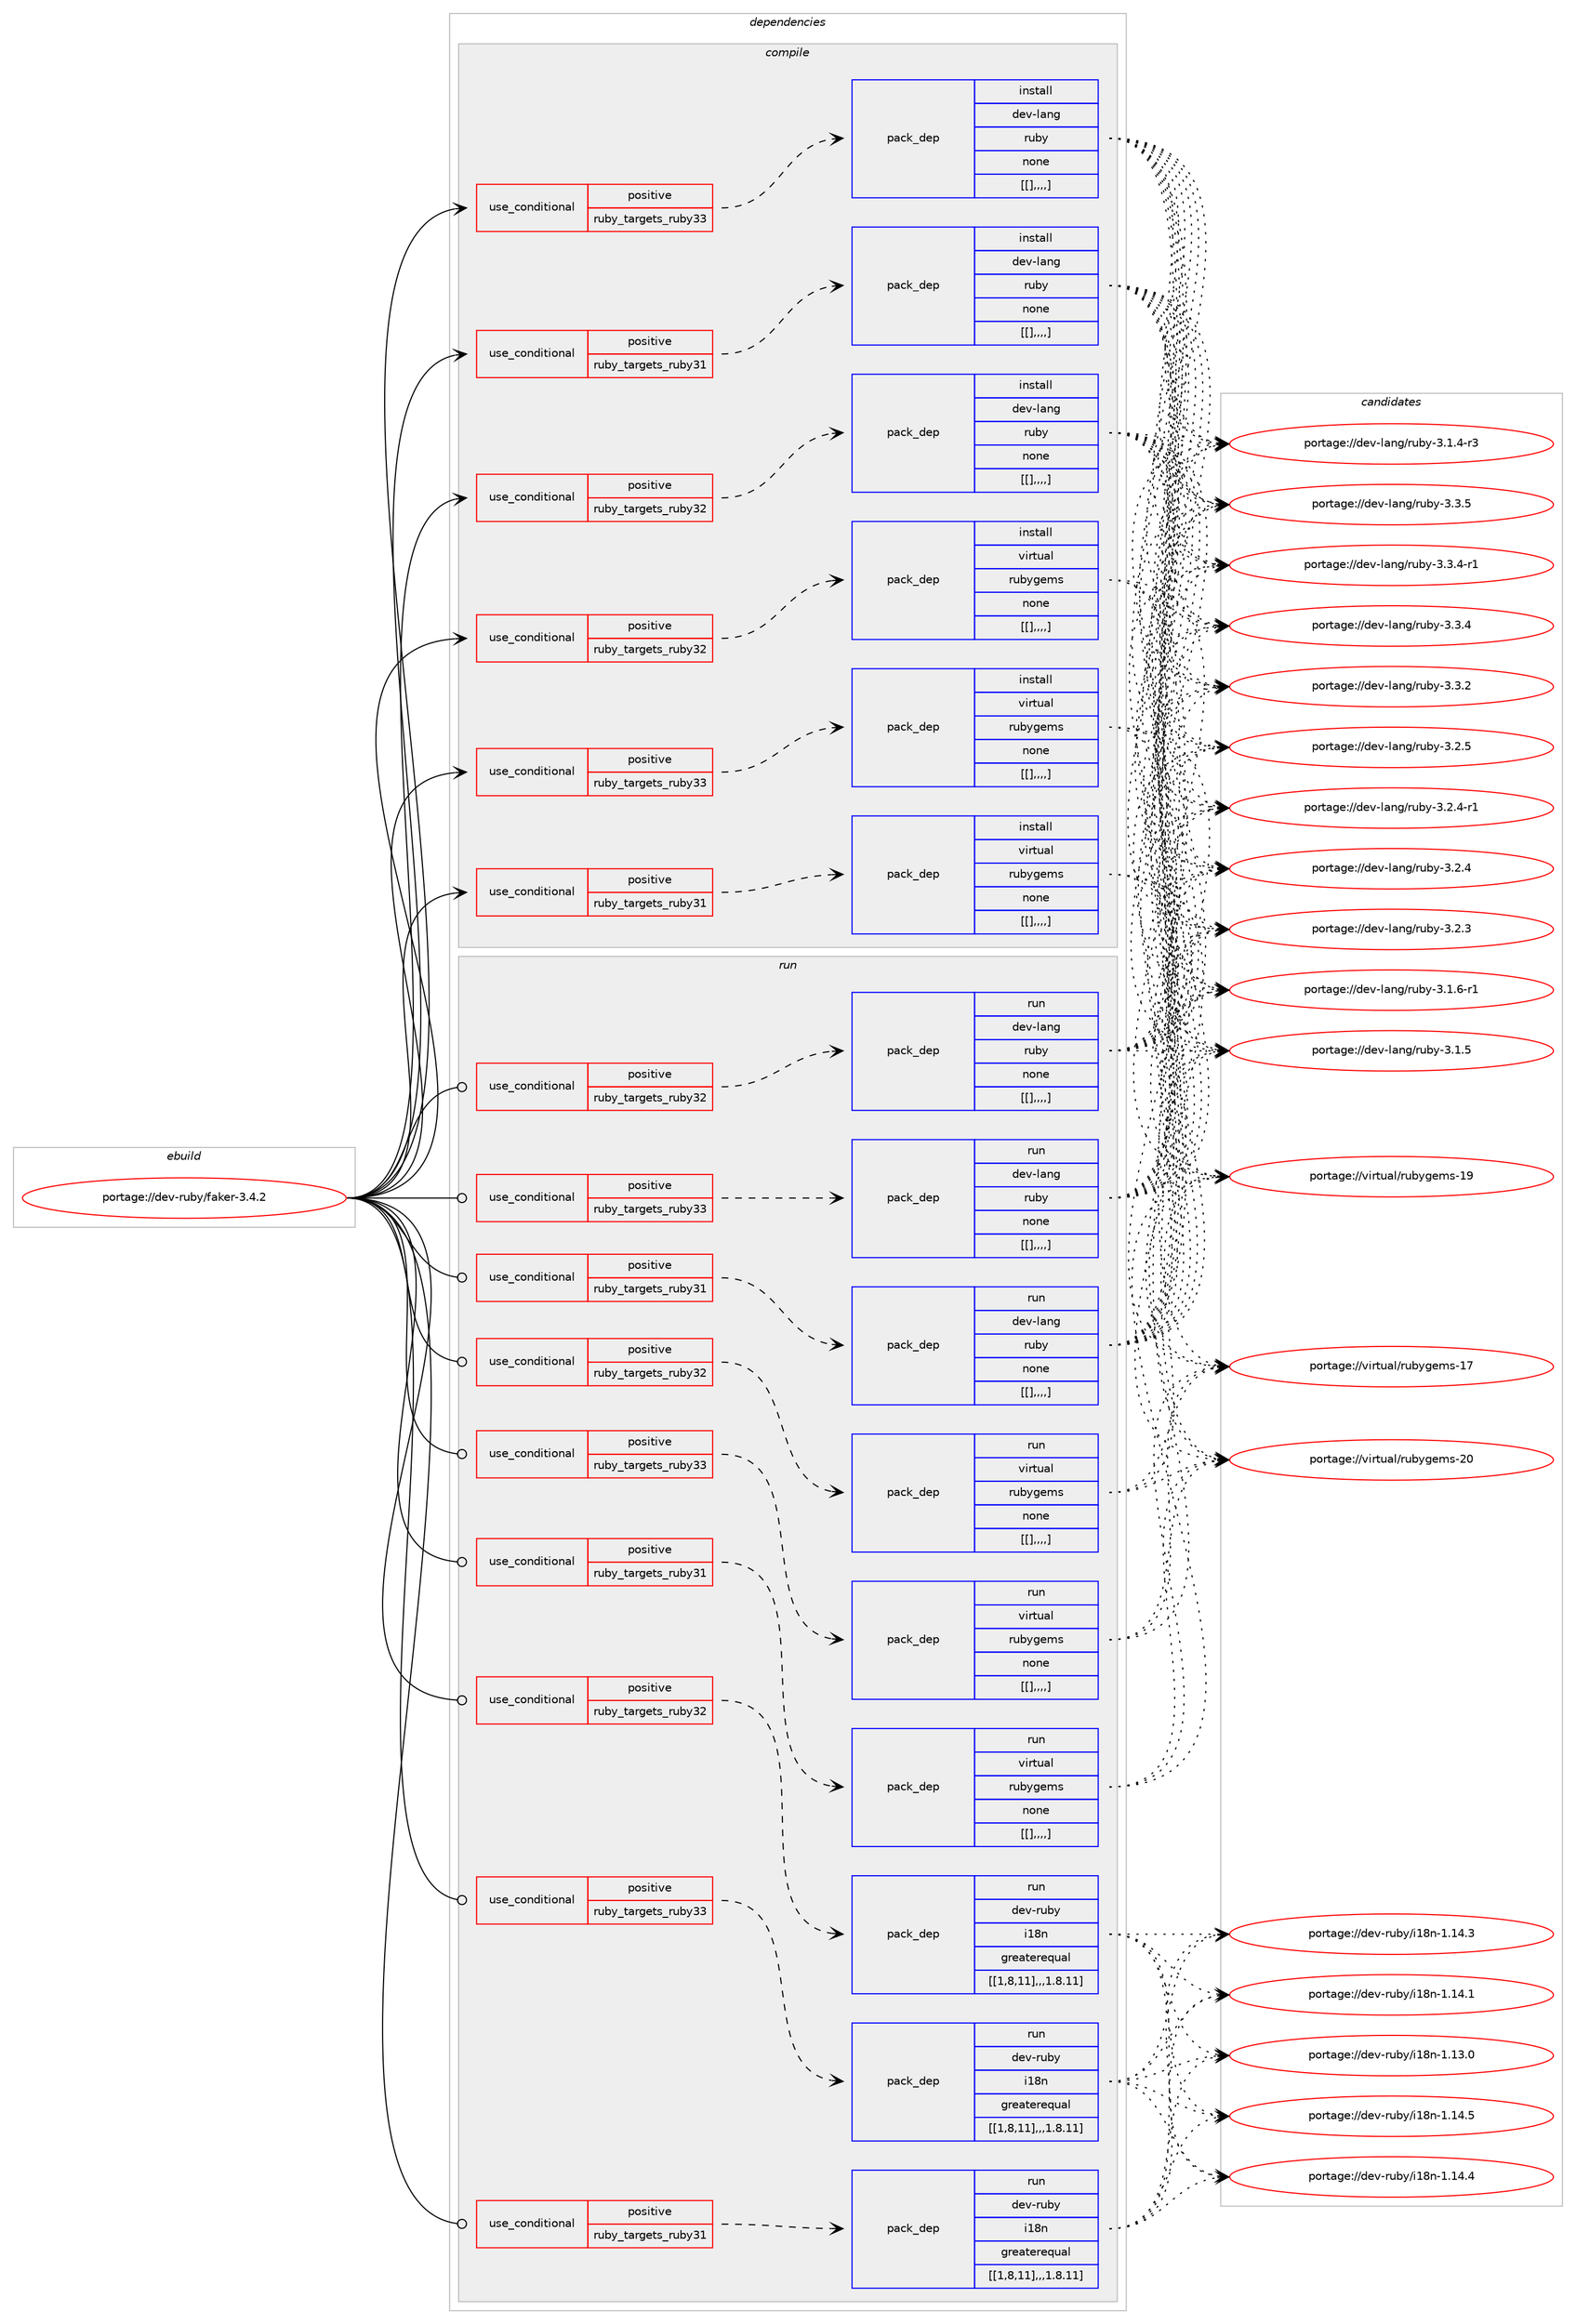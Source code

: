 digraph prolog {

# *************
# Graph options
# *************

newrank=true;
concentrate=true;
compound=true;
graph [rankdir=LR,fontname=Helvetica,fontsize=10,ranksep=1.5];#, ranksep=2.5, nodesep=0.2];
edge  [arrowhead=vee];
node  [fontname=Helvetica,fontsize=10];

# **********
# The ebuild
# **********

subgraph cluster_leftcol {
color=gray;
label=<<i>ebuild</i>>;
id [label="portage://dev-ruby/faker-3.4.2", color=red, width=4, href="../dev-ruby/faker-3.4.2.svg"];
}

# ****************
# The dependencies
# ****************

subgraph cluster_midcol {
color=gray;
label=<<i>dependencies</i>>;
subgraph cluster_compile {
fillcolor="#eeeeee";
style=filled;
label=<<i>compile</i>>;
subgraph cond48585 {
dependency185509 [label=<<TABLE BORDER="0" CELLBORDER="1" CELLSPACING="0" CELLPADDING="4"><TR><TD ROWSPAN="3" CELLPADDING="10">use_conditional</TD></TR><TR><TD>positive</TD></TR><TR><TD>ruby_targets_ruby31</TD></TR></TABLE>>, shape=none, color=red];
subgraph pack135617 {
dependency185510 [label=<<TABLE BORDER="0" CELLBORDER="1" CELLSPACING="0" CELLPADDING="4" WIDTH="220"><TR><TD ROWSPAN="6" CELLPADDING="30">pack_dep</TD></TR><TR><TD WIDTH="110">install</TD></TR><TR><TD>dev-lang</TD></TR><TR><TD>ruby</TD></TR><TR><TD>none</TD></TR><TR><TD>[[],,,,]</TD></TR></TABLE>>, shape=none, color=blue];
}
dependency185509:e -> dependency185510:w [weight=20,style="dashed",arrowhead="vee"];
}
id:e -> dependency185509:w [weight=20,style="solid",arrowhead="vee"];
subgraph cond48586 {
dependency185511 [label=<<TABLE BORDER="0" CELLBORDER="1" CELLSPACING="0" CELLPADDING="4"><TR><TD ROWSPAN="3" CELLPADDING="10">use_conditional</TD></TR><TR><TD>positive</TD></TR><TR><TD>ruby_targets_ruby31</TD></TR></TABLE>>, shape=none, color=red];
subgraph pack135618 {
dependency185512 [label=<<TABLE BORDER="0" CELLBORDER="1" CELLSPACING="0" CELLPADDING="4" WIDTH="220"><TR><TD ROWSPAN="6" CELLPADDING="30">pack_dep</TD></TR><TR><TD WIDTH="110">install</TD></TR><TR><TD>virtual</TD></TR><TR><TD>rubygems</TD></TR><TR><TD>none</TD></TR><TR><TD>[[],,,,]</TD></TR></TABLE>>, shape=none, color=blue];
}
dependency185511:e -> dependency185512:w [weight=20,style="dashed",arrowhead="vee"];
}
id:e -> dependency185511:w [weight=20,style="solid",arrowhead="vee"];
subgraph cond48587 {
dependency185513 [label=<<TABLE BORDER="0" CELLBORDER="1" CELLSPACING="0" CELLPADDING="4"><TR><TD ROWSPAN="3" CELLPADDING="10">use_conditional</TD></TR><TR><TD>positive</TD></TR><TR><TD>ruby_targets_ruby32</TD></TR></TABLE>>, shape=none, color=red];
subgraph pack135619 {
dependency185514 [label=<<TABLE BORDER="0" CELLBORDER="1" CELLSPACING="0" CELLPADDING="4" WIDTH="220"><TR><TD ROWSPAN="6" CELLPADDING="30">pack_dep</TD></TR><TR><TD WIDTH="110">install</TD></TR><TR><TD>dev-lang</TD></TR><TR><TD>ruby</TD></TR><TR><TD>none</TD></TR><TR><TD>[[],,,,]</TD></TR></TABLE>>, shape=none, color=blue];
}
dependency185513:e -> dependency185514:w [weight=20,style="dashed",arrowhead="vee"];
}
id:e -> dependency185513:w [weight=20,style="solid",arrowhead="vee"];
subgraph cond48588 {
dependency185515 [label=<<TABLE BORDER="0" CELLBORDER="1" CELLSPACING="0" CELLPADDING="4"><TR><TD ROWSPAN="3" CELLPADDING="10">use_conditional</TD></TR><TR><TD>positive</TD></TR><TR><TD>ruby_targets_ruby32</TD></TR></TABLE>>, shape=none, color=red];
subgraph pack135620 {
dependency185516 [label=<<TABLE BORDER="0" CELLBORDER="1" CELLSPACING="0" CELLPADDING="4" WIDTH="220"><TR><TD ROWSPAN="6" CELLPADDING="30">pack_dep</TD></TR><TR><TD WIDTH="110">install</TD></TR><TR><TD>virtual</TD></TR><TR><TD>rubygems</TD></TR><TR><TD>none</TD></TR><TR><TD>[[],,,,]</TD></TR></TABLE>>, shape=none, color=blue];
}
dependency185515:e -> dependency185516:w [weight=20,style="dashed",arrowhead="vee"];
}
id:e -> dependency185515:w [weight=20,style="solid",arrowhead="vee"];
subgraph cond48589 {
dependency185517 [label=<<TABLE BORDER="0" CELLBORDER="1" CELLSPACING="0" CELLPADDING="4"><TR><TD ROWSPAN="3" CELLPADDING="10">use_conditional</TD></TR><TR><TD>positive</TD></TR><TR><TD>ruby_targets_ruby33</TD></TR></TABLE>>, shape=none, color=red];
subgraph pack135621 {
dependency185518 [label=<<TABLE BORDER="0" CELLBORDER="1" CELLSPACING="0" CELLPADDING="4" WIDTH="220"><TR><TD ROWSPAN="6" CELLPADDING="30">pack_dep</TD></TR><TR><TD WIDTH="110">install</TD></TR><TR><TD>dev-lang</TD></TR><TR><TD>ruby</TD></TR><TR><TD>none</TD></TR><TR><TD>[[],,,,]</TD></TR></TABLE>>, shape=none, color=blue];
}
dependency185517:e -> dependency185518:w [weight=20,style="dashed",arrowhead="vee"];
}
id:e -> dependency185517:w [weight=20,style="solid",arrowhead="vee"];
subgraph cond48590 {
dependency185519 [label=<<TABLE BORDER="0" CELLBORDER="1" CELLSPACING="0" CELLPADDING="4"><TR><TD ROWSPAN="3" CELLPADDING="10">use_conditional</TD></TR><TR><TD>positive</TD></TR><TR><TD>ruby_targets_ruby33</TD></TR></TABLE>>, shape=none, color=red];
subgraph pack135622 {
dependency185520 [label=<<TABLE BORDER="0" CELLBORDER="1" CELLSPACING="0" CELLPADDING="4" WIDTH="220"><TR><TD ROWSPAN="6" CELLPADDING="30">pack_dep</TD></TR><TR><TD WIDTH="110">install</TD></TR><TR><TD>virtual</TD></TR><TR><TD>rubygems</TD></TR><TR><TD>none</TD></TR><TR><TD>[[],,,,]</TD></TR></TABLE>>, shape=none, color=blue];
}
dependency185519:e -> dependency185520:w [weight=20,style="dashed",arrowhead="vee"];
}
id:e -> dependency185519:w [weight=20,style="solid",arrowhead="vee"];
}
subgraph cluster_compileandrun {
fillcolor="#eeeeee";
style=filled;
label=<<i>compile and run</i>>;
}
subgraph cluster_run {
fillcolor="#eeeeee";
style=filled;
label=<<i>run</i>>;
subgraph cond48591 {
dependency185521 [label=<<TABLE BORDER="0" CELLBORDER="1" CELLSPACING="0" CELLPADDING="4"><TR><TD ROWSPAN="3" CELLPADDING="10">use_conditional</TD></TR><TR><TD>positive</TD></TR><TR><TD>ruby_targets_ruby31</TD></TR></TABLE>>, shape=none, color=red];
subgraph pack135623 {
dependency185522 [label=<<TABLE BORDER="0" CELLBORDER="1" CELLSPACING="0" CELLPADDING="4" WIDTH="220"><TR><TD ROWSPAN="6" CELLPADDING="30">pack_dep</TD></TR><TR><TD WIDTH="110">run</TD></TR><TR><TD>dev-lang</TD></TR><TR><TD>ruby</TD></TR><TR><TD>none</TD></TR><TR><TD>[[],,,,]</TD></TR></TABLE>>, shape=none, color=blue];
}
dependency185521:e -> dependency185522:w [weight=20,style="dashed",arrowhead="vee"];
}
id:e -> dependency185521:w [weight=20,style="solid",arrowhead="odot"];
subgraph cond48592 {
dependency185523 [label=<<TABLE BORDER="0" CELLBORDER="1" CELLSPACING="0" CELLPADDING="4"><TR><TD ROWSPAN="3" CELLPADDING="10">use_conditional</TD></TR><TR><TD>positive</TD></TR><TR><TD>ruby_targets_ruby31</TD></TR></TABLE>>, shape=none, color=red];
subgraph pack135624 {
dependency185524 [label=<<TABLE BORDER="0" CELLBORDER="1" CELLSPACING="0" CELLPADDING="4" WIDTH="220"><TR><TD ROWSPAN="6" CELLPADDING="30">pack_dep</TD></TR><TR><TD WIDTH="110">run</TD></TR><TR><TD>dev-ruby</TD></TR><TR><TD>i18n</TD></TR><TR><TD>greaterequal</TD></TR><TR><TD>[[1,8,11],,,1.8.11]</TD></TR></TABLE>>, shape=none, color=blue];
}
dependency185523:e -> dependency185524:w [weight=20,style="dashed",arrowhead="vee"];
}
id:e -> dependency185523:w [weight=20,style="solid",arrowhead="odot"];
subgraph cond48593 {
dependency185525 [label=<<TABLE BORDER="0" CELLBORDER="1" CELLSPACING="0" CELLPADDING="4"><TR><TD ROWSPAN="3" CELLPADDING="10">use_conditional</TD></TR><TR><TD>positive</TD></TR><TR><TD>ruby_targets_ruby31</TD></TR></TABLE>>, shape=none, color=red];
subgraph pack135625 {
dependency185526 [label=<<TABLE BORDER="0" CELLBORDER="1" CELLSPACING="0" CELLPADDING="4" WIDTH="220"><TR><TD ROWSPAN="6" CELLPADDING="30">pack_dep</TD></TR><TR><TD WIDTH="110">run</TD></TR><TR><TD>virtual</TD></TR><TR><TD>rubygems</TD></TR><TR><TD>none</TD></TR><TR><TD>[[],,,,]</TD></TR></TABLE>>, shape=none, color=blue];
}
dependency185525:e -> dependency185526:w [weight=20,style="dashed",arrowhead="vee"];
}
id:e -> dependency185525:w [weight=20,style="solid",arrowhead="odot"];
subgraph cond48594 {
dependency185527 [label=<<TABLE BORDER="0" CELLBORDER="1" CELLSPACING="0" CELLPADDING="4"><TR><TD ROWSPAN="3" CELLPADDING="10">use_conditional</TD></TR><TR><TD>positive</TD></TR><TR><TD>ruby_targets_ruby32</TD></TR></TABLE>>, shape=none, color=red];
subgraph pack135626 {
dependency185528 [label=<<TABLE BORDER="0" CELLBORDER="1" CELLSPACING="0" CELLPADDING="4" WIDTH="220"><TR><TD ROWSPAN="6" CELLPADDING="30">pack_dep</TD></TR><TR><TD WIDTH="110">run</TD></TR><TR><TD>dev-lang</TD></TR><TR><TD>ruby</TD></TR><TR><TD>none</TD></TR><TR><TD>[[],,,,]</TD></TR></TABLE>>, shape=none, color=blue];
}
dependency185527:e -> dependency185528:w [weight=20,style="dashed",arrowhead="vee"];
}
id:e -> dependency185527:w [weight=20,style="solid",arrowhead="odot"];
subgraph cond48595 {
dependency185529 [label=<<TABLE BORDER="0" CELLBORDER="1" CELLSPACING="0" CELLPADDING="4"><TR><TD ROWSPAN="3" CELLPADDING="10">use_conditional</TD></TR><TR><TD>positive</TD></TR><TR><TD>ruby_targets_ruby32</TD></TR></TABLE>>, shape=none, color=red];
subgraph pack135627 {
dependency185530 [label=<<TABLE BORDER="0" CELLBORDER="1" CELLSPACING="0" CELLPADDING="4" WIDTH="220"><TR><TD ROWSPAN="6" CELLPADDING="30">pack_dep</TD></TR><TR><TD WIDTH="110">run</TD></TR><TR><TD>dev-ruby</TD></TR><TR><TD>i18n</TD></TR><TR><TD>greaterequal</TD></TR><TR><TD>[[1,8,11],,,1.8.11]</TD></TR></TABLE>>, shape=none, color=blue];
}
dependency185529:e -> dependency185530:w [weight=20,style="dashed",arrowhead="vee"];
}
id:e -> dependency185529:w [weight=20,style="solid",arrowhead="odot"];
subgraph cond48596 {
dependency185531 [label=<<TABLE BORDER="0" CELLBORDER="1" CELLSPACING="0" CELLPADDING="4"><TR><TD ROWSPAN="3" CELLPADDING="10">use_conditional</TD></TR><TR><TD>positive</TD></TR><TR><TD>ruby_targets_ruby32</TD></TR></TABLE>>, shape=none, color=red];
subgraph pack135628 {
dependency185532 [label=<<TABLE BORDER="0" CELLBORDER="1" CELLSPACING="0" CELLPADDING="4" WIDTH="220"><TR><TD ROWSPAN="6" CELLPADDING="30">pack_dep</TD></TR><TR><TD WIDTH="110">run</TD></TR><TR><TD>virtual</TD></TR><TR><TD>rubygems</TD></TR><TR><TD>none</TD></TR><TR><TD>[[],,,,]</TD></TR></TABLE>>, shape=none, color=blue];
}
dependency185531:e -> dependency185532:w [weight=20,style="dashed",arrowhead="vee"];
}
id:e -> dependency185531:w [weight=20,style="solid",arrowhead="odot"];
subgraph cond48597 {
dependency185533 [label=<<TABLE BORDER="0" CELLBORDER="1" CELLSPACING="0" CELLPADDING="4"><TR><TD ROWSPAN="3" CELLPADDING="10">use_conditional</TD></TR><TR><TD>positive</TD></TR><TR><TD>ruby_targets_ruby33</TD></TR></TABLE>>, shape=none, color=red];
subgraph pack135629 {
dependency185534 [label=<<TABLE BORDER="0" CELLBORDER="1" CELLSPACING="0" CELLPADDING="4" WIDTH="220"><TR><TD ROWSPAN="6" CELLPADDING="30">pack_dep</TD></TR><TR><TD WIDTH="110">run</TD></TR><TR><TD>dev-lang</TD></TR><TR><TD>ruby</TD></TR><TR><TD>none</TD></TR><TR><TD>[[],,,,]</TD></TR></TABLE>>, shape=none, color=blue];
}
dependency185533:e -> dependency185534:w [weight=20,style="dashed",arrowhead="vee"];
}
id:e -> dependency185533:w [weight=20,style="solid",arrowhead="odot"];
subgraph cond48598 {
dependency185535 [label=<<TABLE BORDER="0" CELLBORDER="1" CELLSPACING="0" CELLPADDING="4"><TR><TD ROWSPAN="3" CELLPADDING="10">use_conditional</TD></TR><TR><TD>positive</TD></TR><TR><TD>ruby_targets_ruby33</TD></TR></TABLE>>, shape=none, color=red];
subgraph pack135630 {
dependency185536 [label=<<TABLE BORDER="0" CELLBORDER="1" CELLSPACING="0" CELLPADDING="4" WIDTH="220"><TR><TD ROWSPAN="6" CELLPADDING="30">pack_dep</TD></TR><TR><TD WIDTH="110">run</TD></TR><TR><TD>dev-ruby</TD></TR><TR><TD>i18n</TD></TR><TR><TD>greaterequal</TD></TR><TR><TD>[[1,8,11],,,1.8.11]</TD></TR></TABLE>>, shape=none, color=blue];
}
dependency185535:e -> dependency185536:w [weight=20,style="dashed",arrowhead="vee"];
}
id:e -> dependency185535:w [weight=20,style="solid",arrowhead="odot"];
subgraph cond48599 {
dependency185537 [label=<<TABLE BORDER="0" CELLBORDER="1" CELLSPACING="0" CELLPADDING="4"><TR><TD ROWSPAN="3" CELLPADDING="10">use_conditional</TD></TR><TR><TD>positive</TD></TR><TR><TD>ruby_targets_ruby33</TD></TR></TABLE>>, shape=none, color=red];
subgraph pack135631 {
dependency185538 [label=<<TABLE BORDER="0" CELLBORDER="1" CELLSPACING="0" CELLPADDING="4" WIDTH="220"><TR><TD ROWSPAN="6" CELLPADDING="30">pack_dep</TD></TR><TR><TD WIDTH="110">run</TD></TR><TR><TD>virtual</TD></TR><TR><TD>rubygems</TD></TR><TR><TD>none</TD></TR><TR><TD>[[],,,,]</TD></TR></TABLE>>, shape=none, color=blue];
}
dependency185537:e -> dependency185538:w [weight=20,style="dashed",arrowhead="vee"];
}
id:e -> dependency185537:w [weight=20,style="solid",arrowhead="odot"];
}
}

# **************
# The candidates
# **************

subgraph cluster_choices {
rank=same;
color=gray;
label=<<i>candidates</i>>;

subgraph choice135617 {
color=black;
nodesep=1;
choice10010111845108971101034711411798121455146514653 [label="portage://dev-lang/ruby-3.3.5", color=red, width=4,href="../dev-lang/ruby-3.3.5.svg"];
choice100101118451089711010347114117981214551465146524511449 [label="portage://dev-lang/ruby-3.3.4-r1", color=red, width=4,href="../dev-lang/ruby-3.3.4-r1.svg"];
choice10010111845108971101034711411798121455146514652 [label="portage://dev-lang/ruby-3.3.4", color=red, width=4,href="../dev-lang/ruby-3.3.4.svg"];
choice10010111845108971101034711411798121455146514650 [label="portage://dev-lang/ruby-3.3.2", color=red, width=4,href="../dev-lang/ruby-3.3.2.svg"];
choice10010111845108971101034711411798121455146504653 [label="portage://dev-lang/ruby-3.2.5", color=red, width=4,href="../dev-lang/ruby-3.2.5.svg"];
choice100101118451089711010347114117981214551465046524511449 [label="portage://dev-lang/ruby-3.2.4-r1", color=red, width=4,href="../dev-lang/ruby-3.2.4-r1.svg"];
choice10010111845108971101034711411798121455146504652 [label="portage://dev-lang/ruby-3.2.4", color=red, width=4,href="../dev-lang/ruby-3.2.4.svg"];
choice10010111845108971101034711411798121455146504651 [label="portage://dev-lang/ruby-3.2.3", color=red, width=4,href="../dev-lang/ruby-3.2.3.svg"];
choice100101118451089711010347114117981214551464946544511449 [label="portage://dev-lang/ruby-3.1.6-r1", color=red, width=4,href="../dev-lang/ruby-3.1.6-r1.svg"];
choice10010111845108971101034711411798121455146494653 [label="portage://dev-lang/ruby-3.1.5", color=red, width=4,href="../dev-lang/ruby-3.1.5.svg"];
choice100101118451089711010347114117981214551464946524511451 [label="portage://dev-lang/ruby-3.1.4-r3", color=red, width=4,href="../dev-lang/ruby-3.1.4-r3.svg"];
dependency185510:e -> choice10010111845108971101034711411798121455146514653:w [style=dotted,weight="100"];
dependency185510:e -> choice100101118451089711010347114117981214551465146524511449:w [style=dotted,weight="100"];
dependency185510:e -> choice10010111845108971101034711411798121455146514652:w [style=dotted,weight="100"];
dependency185510:e -> choice10010111845108971101034711411798121455146514650:w [style=dotted,weight="100"];
dependency185510:e -> choice10010111845108971101034711411798121455146504653:w [style=dotted,weight="100"];
dependency185510:e -> choice100101118451089711010347114117981214551465046524511449:w [style=dotted,weight="100"];
dependency185510:e -> choice10010111845108971101034711411798121455146504652:w [style=dotted,weight="100"];
dependency185510:e -> choice10010111845108971101034711411798121455146504651:w [style=dotted,weight="100"];
dependency185510:e -> choice100101118451089711010347114117981214551464946544511449:w [style=dotted,weight="100"];
dependency185510:e -> choice10010111845108971101034711411798121455146494653:w [style=dotted,weight="100"];
dependency185510:e -> choice100101118451089711010347114117981214551464946524511451:w [style=dotted,weight="100"];
}
subgraph choice135618 {
color=black;
nodesep=1;
choice118105114116117971084711411798121103101109115455048 [label="portage://virtual/rubygems-20", color=red, width=4,href="../virtual/rubygems-20.svg"];
choice118105114116117971084711411798121103101109115454957 [label="portage://virtual/rubygems-19", color=red, width=4,href="../virtual/rubygems-19.svg"];
choice118105114116117971084711411798121103101109115454955 [label="portage://virtual/rubygems-17", color=red, width=4,href="../virtual/rubygems-17.svg"];
dependency185512:e -> choice118105114116117971084711411798121103101109115455048:w [style=dotted,weight="100"];
dependency185512:e -> choice118105114116117971084711411798121103101109115454957:w [style=dotted,weight="100"];
dependency185512:e -> choice118105114116117971084711411798121103101109115454955:w [style=dotted,weight="100"];
}
subgraph choice135619 {
color=black;
nodesep=1;
choice10010111845108971101034711411798121455146514653 [label="portage://dev-lang/ruby-3.3.5", color=red, width=4,href="../dev-lang/ruby-3.3.5.svg"];
choice100101118451089711010347114117981214551465146524511449 [label="portage://dev-lang/ruby-3.3.4-r1", color=red, width=4,href="../dev-lang/ruby-3.3.4-r1.svg"];
choice10010111845108971101034711411798121455146514652 [label="portage://dev-lang/ruby-3.3.4", color=red, width=4,href="../dev-lang/ruby-3.3.4.svg"];
choice10010111845108971101034711411798121455146514650 [label="portage://dev-lang/ruby-3.3.2", color=red, width=4,href="../dev-lang/ruby-3.3.2.svg"];
choice10010111845108971101034711411798121455146504653 [label="portage://dev-lang/ruby-3.2.5", color=red, width=4,href="../dev-lang/ruby-3.2.5.svg"];
choice100101118451089711010347114117981214551465046524511449 [label="portage://dev-lang/ruby-3.2.4-r1", color=red, width=4,href="../dev-lang/ruby-3.2.4-r1.svg"];
choice10010111845108971101034711411798121455146504652 [label="portage://dev-lang/ruby-3.2.4", color=red, width=4,href="../dev-lang/ruby-3.2.4.svg"];
choice10010111845108971101034711411798121455146504651 [label="portage://dev-lang/ruby-3.2.3", color=red, width=4,href="../dev-lang/ruby-3.2.3.svg"];
choice100101118451089711010347114117981214551464946544511449 [label="portage://dev-lang/ruby-3.1.6-r1", color=red, width=4,href="../dev-lang/ruby-3.1.6-r1.svg"];
choice10010111845108971101034711411798121455146494653 [label="portage://dev-lang/ruby-3.1.5", color=red, width=4,href="../dev-lang/ruby-3.1.5.svg"];
choice100101118451089711010347114117981214551464946524511451 [label="portage://dev-lang/ruby-3.1.4-r3", color=red, width=4,href="../dev-lang/ruby-3.1.4-r3.svg"];
dependency185514:e -> choice10010111845108971101034711411798121455146514653:w [style=dotted,weight="100"];
dependency185514:e -> choice100101118451089711010347114117981214551465146524511449:w [style=dotted,weight="100"];
dependency185514:e -> choice10010111845108971101034711411798121455146514652:w [style=dotted,weight="100"];
dependency185514:e -> choice10010111845108971101034711411798121455146514650:w [style=dotted,weight="100"];
dependency185514:e -> choice10010111845108971101034711411798121455146504653:w [style=dotted,weight="100"];
dependency185514:e -> choice100101118451089711010347114117981214551465046524511449:w [style=dotted,weight="100"];
dependency185514:e -> choice10010111845108971101034711411798121455146504652:w [style=dotted,weight="100"];
dependency185514:e -> choice10010111845108971101034711411798121455146504651:w [style=dotted,weight="100"];
dependency185514:e -> choice100101118451089711010347114117981214551464946544511449:w [style=dotted,weight="100"];
dependency185514:e -> choice10010111845108971101034711411798121455146494653:w [style=dotted,weight="100"];
dependency185514:e -> choice100101118451089711010347114117981214551464946524511451:w [style=dotted,weight="100"];
}
subgraph choice135620 {
color=black;
nodesep=1;
choice118105114116117971084711411798121103101109115455048 [label="portage://virtual/rubygems-20", color=red, width=4,href="../virtual/rubygems-20.svg"];
choice118105114116117971084711411798121103101109115454957 [label="portage://virtual/rubygems-19", color=red, width=4,href="../virtual/rubygems-19.svg"];
choice118105114116117971084711411798121103101109115454955 [label="portage://virtual/rubygems-17", color=red, width=4,href="../virtual/rubygems-17.svg"];
dependency185516:e -> choice118105114116117971084711411798121103101109115455048:w [style=dotted,weight="100"];
dependency185516:e -> choice118105114116117971084711411798121103101109115454957:w [style=dotted,weight="100"];
dependency185516:e -> choice118105114116117971084711411798121103101109115454955:w [style=dotted,weight="100"];
}
subgraph choice135621 {
color=black;
nodesep=1;
choice10010111845108971101034711411798121455146514653 [label="portage://dev-lang/ruby-3.3.5", color=red, width=4,href="../dev-lang/ruby-3.3.5.svg"];
choice100101118451089711010347114117981214551465146524511449 [label="portage://dev-lang/ruby-3.3.4-r1", color=red, width=4,href="../dev-lang/ruby-3.3.4-r1.svg"];
choice10010111845108971101034711411798121455146514652 [label="portage://dev-lang/ruby-3.3.4", color=red, width=4,href="../dev-lang/ruby-3.3.4.svg"];
choice10010111845108971101034711411798121455146514650 [label="portage://dev-lang/ruby-3.3.2", color=red, width=4,href="../dev-lang/ruby-3.3.2.svg"];
choice10010111845108971101034711411798121455146504653 [label="portage://dev-lang/ruby-3.2.5", color=red, width=4,href="../dev-lang/ruby-3.2.5.svg"];
choice100101118451089711010347114117981214551465046524511449 [label="portage://dev-lang/ruby-3.2.4-r1", color=red, width=4,href="../dev-lang/ruby-3.2.4-r1.svg"];
choice10010111845108971101034711411798121455146504652 [label="portage://dev-lang/ruby-3.2.4", color=red, width=4,href="../dev-lang/ruby-3.2.4.svg"];
choice10010111845108971101034711411798121455146504651 [label="portage://dev-lang/ruby-3.2.3", color=red, width=4,href="../dev-lang/ruby-3.2.3.svg"];
choice100101118451089711010347114117981214551464946544511449 [label="portage://dev-lang/ruby-3.1.6-r1", color=red, width=4,href="../dev-lang/ruby-3.1.6-r1.svg"];
choice10010111845108971101034711411798121455146494653 [label="portage://dev-lang/ruby-3.1.5", color=red, width=4,href="../dev-lang/ruby-3.1.5.svg"];
choice100101118451089711010347114117981214551464946524511451 [label="portage://dev-lang/ruby-3.1.4-r3", color=red, width=4,href="../dev-lang/ruby-3.1.4-r3.svg"];
dependency185518:e -> choice10010111845108971101034711411798121455146514653:w [style=dotted,weight="100"];
dependency185518:e -> choice100101118451089711010347114117981214551465146524511449:w [style=dotted,weight="100"];
dependency185518:e -> choice10010111845108971101034711411798121455146514652:w [style=dotted,weight="100"];
dependency185518:e -> choice10010111845108971101034711411798121455146514650:w [style=dotted,weight="100"];
dependency185518:e -> choice10010111845108971101034711411798121455146504653:w [style=dotted,weight="100"];
dependency185518:e -> choice100101118451089711010347114117981214551465046524511449:w [style=dotted,weight="100"];
dependency185518:e -> choice10010111845108971101034711411798121455146504652:w [style=dotted,weight="100"];
dependency185518:e -> choice10010111845108971101034711411798121455146504651:w [style=dotted,weight="100"];
dependency185518:e -> choice100101118451089711010347114117981214551464946544511449:w [style=dotted,weight="100"];
dependency185518:e -> choice10010111845108971101034711411798121455146494653:w [style=dotted,weight="100"];
dependency185518:e -> choice100101118451089711010347114117981214551464946524511451:w [style=dotted,weight="100"];
}
subgraph choice135622 {
color=black;
nodesep=1;
choice118105114116117971084711411798121103101109115455048 [label="portage://virtual/rubygems-20", color=red, width=4,href="../virtual/rubygems-20.svg"];
choice118105114116117971084711411798121103101109115454957 [label="portage://virtual/rubygems-19", color=red, width=4,href="../virtual/rubygems-19.svg"];
choice118105114116117971084711411798121103101109115454955 [label="portage://virtual/rubygems-17", color=red, width=4,href="../virtual/rubygems-17.svg"];
dependency185520:e -> choice118105114116117971084711411798121103101109115455048:w [style=dotted,weight="100"];
dependency185520:e -> choice118105114116117971084711411798121103101109115454957:w [style=dotted,weight="100"];
dependency185520:e -> choice118105114116117971084711411798121103101109115454955:w [style=dotted,weight="100"];
}
subgraph choice135623 {
color=black;
nodesep=1;
choice10010111845108971101034711411798121455146514653 [label="portage://dev-lang/ruby-3.3.5", color=red, width=4,href="../dev-lang/ruby-3.3.5.svg"];
choice100101118451089711010347114117981214551465146524511449 [label="portage://dev-lang/ruby-3.3.4-r1", color=red, width=4,href="../dev-lang/ruby-3.3.4-r1.svg"];
choice10010111845108971101034711411798121455146514652 [label="portage://dev-lang/ruby-3.3.4", color=red, width=4,href="../dev-lang/ruby-3.3.4.svg"];
choice10010111845108971101034711411798121455146514650 [label="portage://dev-lang/ruby-3.3.2", color=red, width=4,href="../dev-lang/ruby-3.3.2.svg"];
choice10010111845108971101034711411798121455146504653 [label="portage://dev-lang/ruby-3.2.5", color=red, width=4,href="../dev-lang/ruby-3.2.5.svg"];
choice100101118451089711010347114117981214551465046524511449 [label="portage://dev-lang/ruby-3.2.4-r1", color=red, width=4,href="../dev-lang/ruby-3.2.4-r1.svg"];
choice10010111845108971101034711411798121455146504652 [label="portage://dev-lang/ruby-3.2.4", color=red, width=4,href="../dev-lang/ruby-3.2.4.svg"];
choice10010111845108971101034711411798121455146504651 [label="portage://dev-lang/ruby-3.2.3", color=red, width=4,href="../dev-lang/ruby-3.2.3.svg"];
choice100101118451089711010347114117981214551464946544511449 [label="portage://dev-lang/ruby-3.1.6-r1", color=red, width=4,href="../dev-lang/ruby-3.1.6-r1.svg"];
choice10010111845108971101034711411798121455146494653 [label="portage://dev-lang/ruby-3.1.5", color=red, width=4,href="../dev-lang/ruby-3.1.5.svg"];
choice100101118451089711010347114117981214551464946524511451 [label="portage://dev-lang/ruby-3.1.4-r3", color=red, width=4,href="../dev-lang/ruby-3.1.4-r3.svg"];
dependency185522:e -> choice10010111845108971101034711411798121455146514653:w [style=dotted,weight="100"];
dependency185522:e -> choice100101118451089711010347114117981214551465146524511449:w [style=dotted,weight="100"];
dependency185522:e -> choice10010111845108971101034711411798121455146514652:w [style=dotted,weight="100"];
dependency185522:e -> choice10010111845108971101034711411798121455146514650:w [style=dotted,weight="100"];
dependency185522:e -> choice10010111845108971101034711411798121455146504653:w [style=dotted,weight="100"];
dependency185522:e -> choice100101118451089711010347114117981214551465046524511449:w [style=dotted,weight="100"];
dependency185522:e -> choice10010111845108971101034711411798121455146504652:w [style=dotted,weight="100"];
dependency185522:e -> choice10010111845108971101034711411798121455146504651:w [style=dotted,weight="100"];
dependency185522:e -> choice100101118451089711010347114117981214551464946544511449:w [style=dotted,weight="100"];
dependency185522:e -> choice10010111845108971101034711411798121455146494653:w [style=dotted,weight="100"];
dependency185522:e -> choice100101118451089711010347114117981214551464946524511451:w [style=dotted,weight="100"];
}
subgraph choice135624 {
color=black;
nodesep=1;
choice100101118451141179812147105495611045494649524653 [label="portage://dev-ruby/i18n-1.14.5", color=red, width=4,href="../dev-ruby/i18n-1.14.5.svg"];
choice100101118451141179812147105495611045494649524652 [label="portage://dev-ruby/i18n-1.14.4", color=red, width=4,href="../dev-ruby/i18n-1.14.4.svg"];
choice100101118451141179812147105495611045494649524651 [label="portage://dev-ruby/i18n-1.14.3", color=red, width=4,href="../dev-ruby/i18n-1.14.3.svg"];
choice100101118451141179812147105495611045494649524649 [label="portage://dev-ruby/i18n-1.14.1", color=red, width=4,href="../dev-ruby/i18n-1.14.1.svg"];
choice100101118451141179812147105495611045494649514648 [label="portage://dev-ruby/i18n-1.13.0", color=red, width=4,href="../dev-ruby/i18n-1.13.0.svg"];
dependency185524:e -> choice100101118451141179812147105495611045494649524653:w [style=dotted,weight="100"];
dependency185524:e -> choice100101118451141179812147105495611045494649524652:w [style=dotted,weight="100"];
dependency185524:e -> choice100101118451141179812147105495611045494649524651:w [style=dotted,weight="100"];
dependency185524:e -> choice100101118451141179812147105495611045494649524649:w [style=dotted,weight="100"];
dependency185524:e -> choice100101118451141179812147105495611045494649514648:w [style=dotted,weight="100"];
}
subgraph choice135625 {
color=black;
nodesep=1;
choice118105114116117971084711411798121103101109115455048 [label="portage://virtual/rubygems-20", color=red, width=4,href="../virtual/rubygems-20.svg"];
choice118105114116117971084711411798121103101109115454957 [label="portage://virtual/rubygems-19", color=red, width=4,href="../virtual/rubygems-19.svg"];
choice118105114116117971084711411798121103101109115454955 [label="portage://virtual/rubygems-17", color=red, width=4,href="../virtual/rubygems-17.svg"];
dependency185526:e -> choice118105114116117971084711411798121103101109115455048:w [style=dotted,weight="100"];
dependency185526:e -> choice118105114116117971084711411798121103101109115454957:w [style=dotted,weight="100"];
dependency185526:e -> choice118105114116117971084711411798121103101109115454955:w [style=dotted,weight="100"];
}
subgraph choice135626 {
color=black;
nodesep=1;
choice10010111845108971101034711411798121455146514653 [label="portage://dev-lang/ruby-3.3.5", color=red, width=4,href="../dev-lang/ruby-3.3.5.svg"];
choice100101118451089711010347114117981214551465146524511449 [label="portage://dev-lang/ruby-3.3.4-r1", color=red, width=4,href="../dev-lang/ruby-3.3.4-r1.svg"];
choice10010111845108971101034711411798121455146514652 [label="portage://dev-lang/ruby-3.3.4", color=red, width=4,href="../dev-lang/ruby-3.3.4.svg"];
choice10010111845108971101034711411798121455146514650 [label="portage://dev-lang/ruby-3.3.2", color=red, width=4,href="../dev-lang/ruby-3.3.2.svg"];
choice10010111845108971101034711411798121455146504653 [label="portage://dev-lang/ruby-3.2.5", color=red, width=4,href="../dev-lang/ruby-3.2.5.svg"];
choice100101118451089711010347114117981214551465046524511449 [label="portage://dev-lang/ruby-3.2.4-r1", color=red, width=4,href="../dev-lang/ruby-3.2.4-r1.svg"];
choice10010111845108971101034711411798121455146504652 [label="portage://dev-lang/ruby-3.2.4", color=red, width=4,href="../dev-lang/ruby-3.2.4.svg"];
choice10010111845108971101034711411798121455146504651 [label="portage://dev-lang/ruby-3.2.3", color=red, width=4,href="../dev-lang/ruby-3.2.3.svg"];
choice100101118451089711010347114117981214551464946544511449 [label="portage://dev-lang/ruby-3.1.6-r1", color=red, width=4,href="../dev-lang/ruby-3.1.6-r1.svg"];
choice10010111845108971101034711411798121455146494653 [label="portage://dev-lang/ruby-3.1.5", color=red, width=4,href="../dev-lang/ruby-3.1.5.svg"];
choice100101118451089711010347114117981214551464946524511451 [label="portage://dev-lang/ruby-3.1.4-r3", color=red, width=4,href="../dev-lang/ruby-3.1.4-r3.svg"];
dependency185528:e -> choice10010111845108971101034711411798121455146514653:w [style=dotted,weight="100"];
dependency185528:e -> choice100101118451089711010347114117981214551465146524511449:w [style=dotted,weight="100"];
dependency185528:e -> choice10010111845108971101034711411798121455146514652:w [style=dotted,weight="100"];
dependency185528:e -> choice10010111845108971101034711411798121455146514650:w [style=dotted,weight="100"];
dependency185528:e -> choice10010111845108971101034711411798121455146504653:w [style=dotted,weight="100"];
dependency185528:e -> choice100101118451089711010347114117981214551465046524511449:w [style=dotted,weight="100"];
dependency185528:e -> choice10010111845108971101034711411798121455146504652:w [style=dotted,weight="100"];
dependency185528:e -> choice10010111845108971101034711411798121455146504651:w [style=dotted,weight="100"];
dependency185528:e -> choice100101118451089711010347114117981214551464946544511449:w [style=dotted,weight="100"];
dependency185528:e -> choice10010111845108971101034711411798121455146494653:w [style=dotted,weight="100"];
dependency185528:e -> choice100101118451089711010347114117981214551464946524511451:w [style=dotted,weight="100"];
}
subgraph choice135627 {
color=black;
nodesep=1;
choice100101118451141179812147105495611045494649524653 [label="portage://dev-ruby/i18n-1.14.5", color=red, width=4,href="../dev-ruby/i18n-1.14.5.svg"];
choice100101118451141179812147105495611045494649524652 [label="portage://dev-ruby/i18n-1.14.4", color=red, width=4,href="../dev-ruby/i18n-1.14.4.svg"];
choice100101118451141179812147105495611045494649524651 [label="portage://dev-ruby/i18n-1.14.3", color=red, width=4,href="../dev-ruby/i18n-1.14.3.svg"];
choice100101118451141179812147105495611045494649524649 [label="portage://dev-ruby/i18n-1.14.1", color=red, width=4,href="../dev-ruby/i18n-1.14.1.svg"];
choice100101118451141179812147105495611045494649514648 [label="portage://dev-ruby/i18n-1.13.0", color=red, width=4,href="../dev-ruby/i18n-1.13.0.svg"];
dependency185530:e -> choice100101118451141179812147105495611045494649524653:w [style=dotted,weight="100"];
dependency185530:e -> choice100101118451141179812147105495611045494649524652:w [style=dotted,weight="100"];
dependency185530:e -> choice100101118451141179812147105495611045494649524651:w [style=dotted,weight="100"];
dependency185530:e -> choice100101118451141179812147105495611045494649524649:w [style=dotted,weight="100"];
dependency185530:e -> choice100101118451141179812147105495611045494649514648:w [style=dotted,weight="100"];
}
subgraph choice135628 {
color=black;
nodesep=1;
choice118105114116117971084711411798121103101109115455048 [label="portage://virtual/rubygems-20", color=red, width=4,href="../virtual/rubygems-20.svg"];
choice118105114116117971084711411798121103101109115454957 [label="portage://virtual/rubygems-19", color=red, width=4,href="../virtual/rubygems-19.svg"];
choice118105114116117971084711411798121103101109115454955 [label="portage://virtual/rubygems-17", color=red, width=4,href="../virtual/rubygems-17.svg"];
dependency185532:e -> choice118105114116117971084711411798121103101109115455048:w [style=dotted,weight="100"];
dependency185532:e -> choice118105114116117971084711411798121103101109115454957:w [style=dotted,weight="100"];
dependency185532:e -> choice118105114116117971084711411798121103101109115454955:w [style=dotted,weight="100"];
}
subgraph choice135629 {
color=black;
nodesep=1;
choice10010111845108971101034711411798121455146514653 [label="portage://dev-lang/ruby-3.3.5", color=red, width=4,href="../dev-lang/ruby-3.3.5.svg"];
choice100101118451089711010347114117981214551465146524511449 [label="portage://dev-lang/ruby-3.3.4-r1", color=red, width=4,href="../dev-lang/ruby-3.3.4-r1.svg"];
choice10010111845108971101034711411798121455146514652 [label="portage://dev-lang/ruby-3.3.4", color=red, width=4,href="../dev-lang/ruby-3.3.4.svg"];
choice10010111845108971101034711411798121455146514650 [label="portage://dev-lang/ruby-3.3.2", color=red, width=4,href="../dev-lang/ruby-3.3.2.svg"];
choice10010111845108971101034711411798121455146504653 [label="portage://dev-lang/ruby-3.2.5", color=red, width=4,href="../dev-lang/ruby-3.2.5.svg"];
choice100101118451089711010347114117981214551465046524511449 [label="portage://dev-lang/ruby-3.2.4-r1", color=red, width=4,href="../dev-lang/ruby-3.2.4-r1.svg"];
choice10010111845108971101034711411798121455146504652 [label="portage://dev-lang/ruby-3.2.4", color=red, width=4,href="../dev-lang/ruby-3.2.4.svg"];
choice10010111845108971101034711411798121455146504651 [label="portage://dev-lang/ruby-3.2.3", color=red, width=4,href="../dev-lang/ruby-3.2.3.svg"];
choice100101118451089711010347114117981214551464946544511449 [label="portage://dev-lang/ruby-3.1.6-r1", color=red, width=4,href="../dev-lang/ruby-3.1.6-r1.svg"];
choice10010111845108971101034711411798121455146494653 [label="portage://dev-lang/ruby-3.1.5", color=red, width=4,href="../dev-lang/ruby-3.1.5.svg"];
choice100101118451089711010347114117981214551464946524511451 [label="portage://dev-lang/ruby-3.1.4-r3", color=red, width=4,href="../dev-lang/ruby-3.1.4-r3.svg"];
dependency185534:e -> choice10010111845108971101034711411798121455146514653:w [style=dotted,weight="100"];
dependency185534:e -> choice100101118451089711010347114117981214551465146524511449:w [style=dotted,weight="100"];
dependency185534:e -> choice10010111845108971101034711411798121455146514652:w [style=dotted,weight="100"];
dependency185534:e -> choice10010111845108971101034711411798121455146514650:w [style=dotted,weight="100"];
dependency185534:e -> choice10010111845108971101034711411798121455146504653:w [style=dotted,weight="100"];
dependency185534:e -> choice100101118451089711010347114117981214551465046524511449:w [style=dotted,weight="100"];
dependency185534:e -> choice10010111845108971101034711411798121455146504652:w [style=dotted,weight="100"];
dependency185534:e -> choice10010111845108971101034711411798121455146504651:w [style=dotted,weight="100"];
dependency185534:e -> choice100101118451089711010347114117981214551464946544511449:w [style=dotted,weight="100"];
dependency185534:e -> choice10010111845108971101034711411798121455146494653:w [style=dotted,weight="100"];
dependency185534:e -> choice100101118451089711010347114117981214551464946524511451:w [style=dotted,weight="100"];
}
subgraph choice135630 {
color=black;
nodesep=1;
choice100101118451141179812147105495611045494649524653 [label="portage://dev-ruby/i18n-1.14.5", color=red, width=4,href="../dev-ruby/i18n-1.14.5.svg"];
choice100101118451141179812147105495611045494649524652 [label="portage://dev-ruby/i18n-1.14.4", color=red, width=4,href="../dev-ruby/i18n-1.14.4.svg"];
choice100101118451141179812147105495611045494649524651 [label="portage://dev-ruby/i18n-1.14.3", color=red, width=4,href="../dev-ruby/i18n-1.14.3.svg"];
choice100101118451141179812147105495611045494649524649 [label="portage://dev-ruby/i18n-1.14.1", color=red, width=4,href="../dev-ruby/i18n-1.14.1.svg"];
choice100101118451141179812147105495611045494649514648 [label="portage://dev-ruby/i18n-1.13.0", color=red, width=4,href="../dev-ruby/i18n-1.13.0.svg"];
dependency185536:e -> choice100101118451141179812147105495611045494649524653:w [style=dotted,weight="100"];
dependency185536:e -> choice100101118451141179812147105495611045494649524652:w [style=dotted,weight="100"];
dependency185536:e -> choice100101118451141179812147105495611045494649524651:w [style=dotted,weight="100"];
dependency185536:e -> choice100101118451141179812147105495611045494649524649:w [style=dotted,weight="100"];
dependency185536:e -> choice100101118451141179812147105495611045494649514648:w [style=dotted,weight="100"];
}
subgraph choice135631 {
color=black;
nodesep=1;
choice118105114116117971084711411798121103101109115455048 [label="portage://virtual/rubygems-20", color=red, width=4,href="../virtual/rubygems-20.svg"];
choice118105114116117971084711411798121103101109115454957 [label="portage://virtual/rubygems-19", color=red, width=4,href="../virtual/rubygems-19.svg"];
choice118105114116117971084711411798121103101109115454955 [label="portage://virtual/rubygems-17", color=red, width=4,href="../virtual/rubygems-17.svg"];
dependency185538:e -> choice118105114116117971084711411798121103101109115455048:w [style=dotted,weight="100"];
dependency185538:e -> choice118105114116117971084711411798121103101109115454957:w [style=dotted,weight="100"];
dependency185538:e -> choice118105114116117971084711411798121103101109115454955:w [style=dotted,weight="100"];
}
}

}
